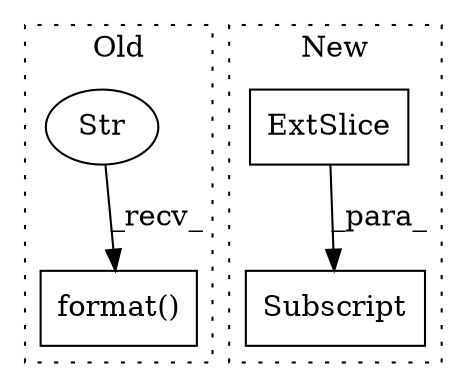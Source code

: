 digraph G {
subgraph cluster0 {
1 [label="format()" a="75" s="6198,6270" l="42,1" shape="box"];
3 [label="Str" a="66" s="6198" l="34" shape="ellipse"];
label = "Old";
style="dotted";
}
subgraph cluster1 {
2 [label="ExtSlice" a="85" s="4630" l="6" shape="box"];
4 [label="Subscript" a="63" s="4630,0" l="17,0" shape="box"];
label = "New";
style="dotted";
}
2 -> 4 [label="_para_"];
3 -> 1 [label="_recv_"];
}